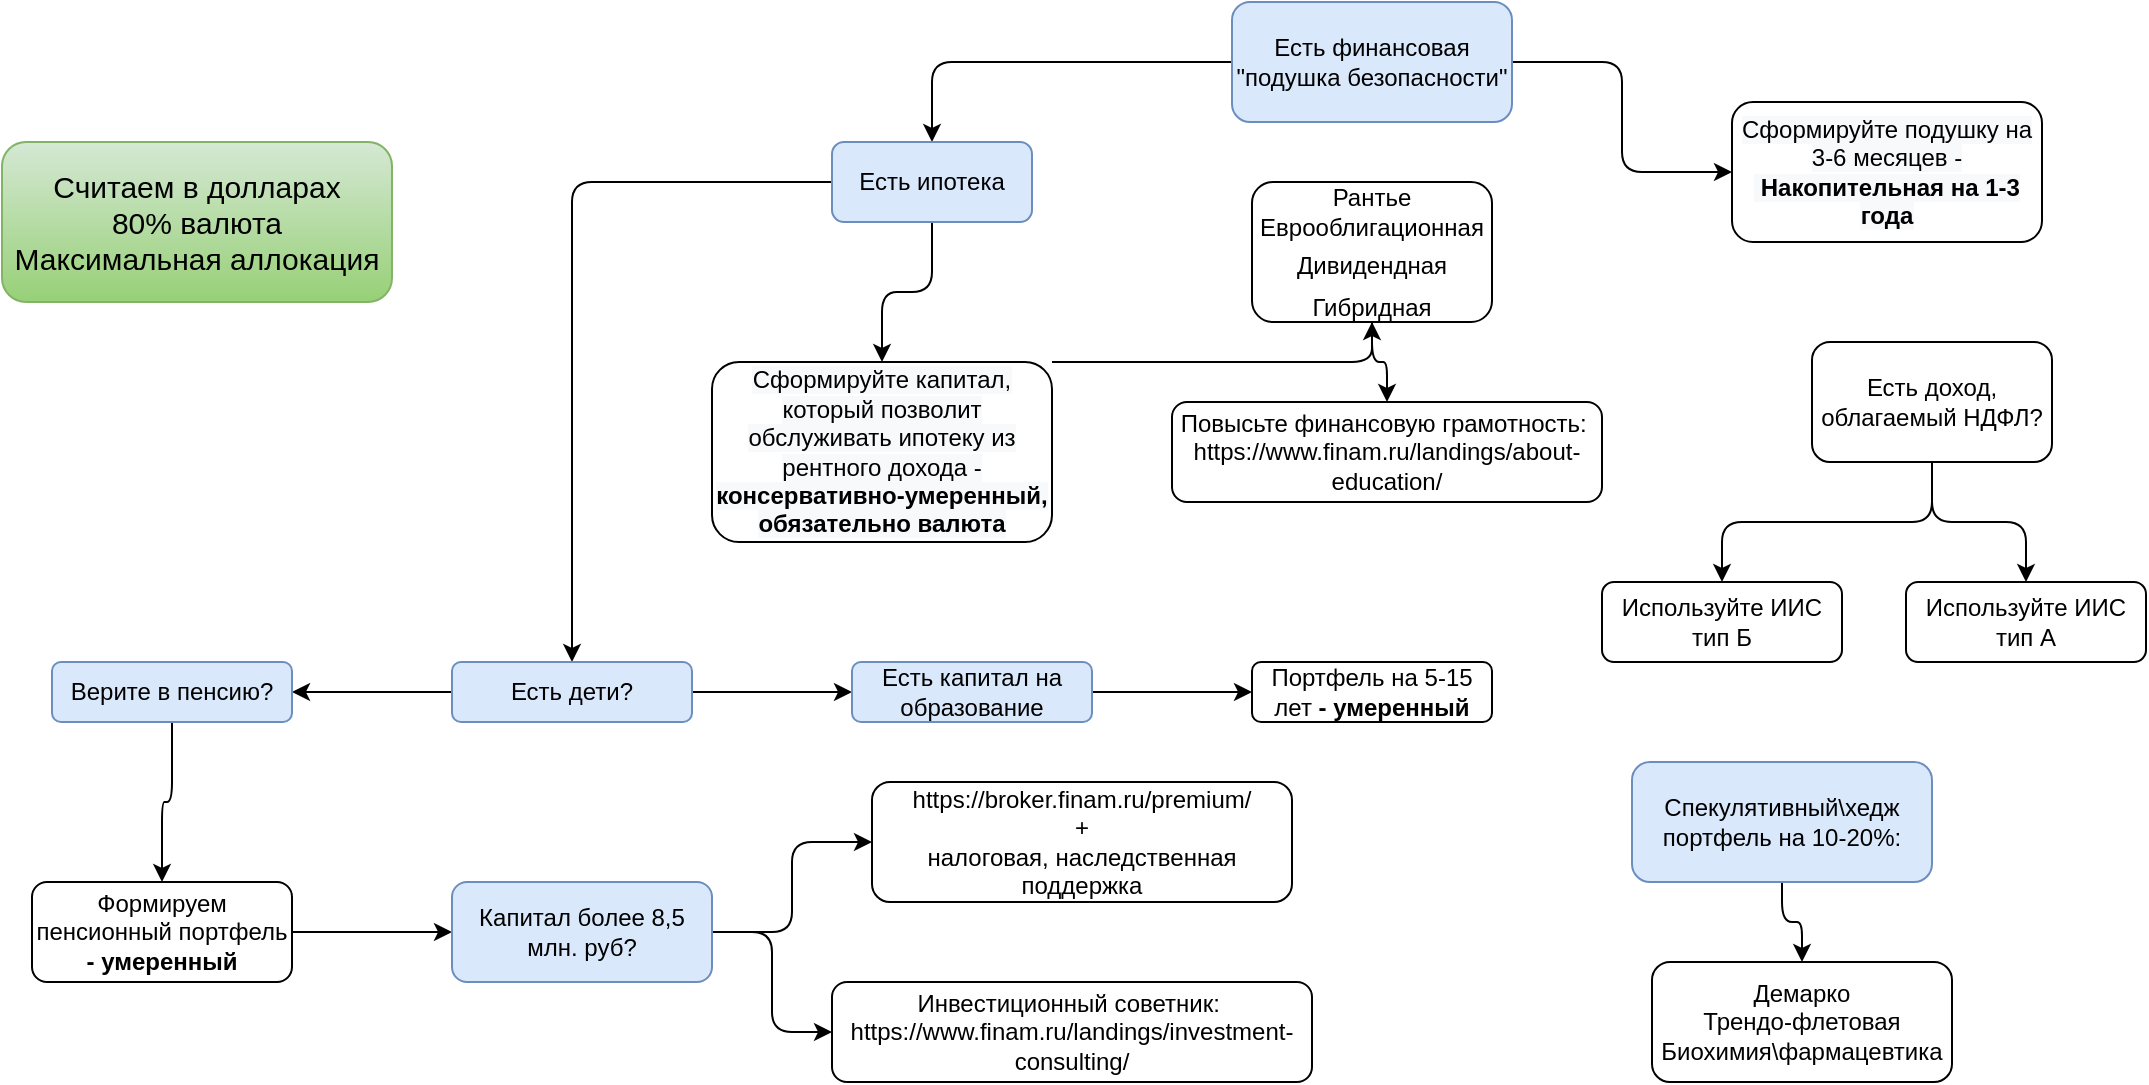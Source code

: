 <mxfile version="14.2.9" type="github">
  <diagram id="C5RBs43oDa-KdzZeNtuy" name="Page-1">
    <mxGraphModel dx="2249" dy="715" grid="1" gridSize="10" guides="1" tooltips="1" connect="1" arrows="1" fold="1" page="1" pageScale="1" pageWidth="827" pageHeight="1169" math="0" shadow="0">
      <root>
        <mxCell id="WIyWlLk6GJQsqaUBKTNV-0" />
        <mxCell id="WIyWlLk6GJQsqaUBKTNV-1" parent="WIyWlLk6GJQsqaUBKTNV-0" />
        <mxCell id="j4OwykT1YIiqYT3F0PSi-14" value="" style="edgeStyle=orthogonalEdgeStyle;curved=0;rounded=1;sketch=0;orthogonalLoop=1;jettySize=auto;html=1;" edge="1" parent="WIyWlLk6GJQsqaUBKTNV-1" source="WIyWlLk6GJQsqaUBKTNV-3" target="j4OwykT1YIiqYT3F0PSi-13">
          <mxGeometry relative="1" as="geometry" />
        </mxCell>
        <mxCell id="j4OwykT1YIiqYT3F0PSi-21" value="" style="edgeStyle=orthogonalEdgeStyle;curved=0;rounded=1;sketch=0;orthogonalLoop=1;jettySize=auto;html=1;" edge="1" parent="WIyWlLk6GJQsqaUBKTNV-1" source="WIyWlLk6GJQsqaUBKTNV-3" target="j4OwykT1YIiqYT3F0PSi-20">
          <mxGeometry relative="1" as="geometry" />
        </mxCell>
        <mxCell id="WIyWlLk6GJQsqaUBKTNV-3" value="&lt;font style=&quot;font-size: 12px&quot;&gt;Есть финансовая &quot;подушка безопасности&quot;&lt;/font&gt;" style="rounded=1;whiteSpace=wrap;html=1;fontSize=12;glass=0;strokeWidth=1;shadow=0;fillColor=#dae8fc;strokeColor=#6c8ebf;" parent="WIyWlLk6GJQsqaUBKTNV-1" vertex="1">
          <mxGeometry x="370" y="10" width="140" height="60" as="geometry" />
        </mxCell>
        <mxCell id="j4OwykT1YIiqYT3F0PSi-12" value="" style="edgeStyle=orthogonalEdgeStyle;curved=0;rounded=1;sketch=0;orthogonalLoop=1;jettySize=auto;html=1;" edge="1" parent="WIyWlLk6GJQsqaUBKTNV-1" source="j4OwykT1YIiqYT3F0PSi-10" target="j4OwykT1YIiqYT3F0PSi-11">
          <mxGeometry relative="1" as="geometry" />
        </mxCell>
        <mxCell id="j4OwykT1YIiqYT3F0PSi-18" value="" style="edgeStyle=orthogonalEdgeStyle;curved=0;rounded=1;sketch=0;orthogonalLoop=1;jettySize=auto;html=1;" edge="1" parent="WIyWlLk6GJQsqaUBKTNV-1" source="j4OwykT1YIiqYT3F0PSi-10" target="j4OwykT1YIiqYT3F0PSi-17">
          <mxGeometry relative="1" as="geometry" />
        </mxCell>
        <mxCell id="j4OwykT1YIiqYT3F0PSi-10" value="&lt;font style=&quot;font-size: 12px&quot;&gt;Есть доход, облагаемый НДФЛ?&lt;/font&gt;" style="rounded=1;whiteSpace=wrap;html=1;fontSize=12;glass=0;strokeWidth=1;shadow=0;" vertex="1" parent="WIyWlLk6GJQsqaUBKTNV-1">
          <mxGeometry x="660" y="180" width="120" height="60" as="geometry" />
        </mxCell>
        <mxCell id="j4OwykT1YIiqYT3F0PSi-11" value="&lt;font style=&quot;font-size: 12px&quot;&gt;Используйте ИИС тип А&lt;/font&gt;" style="rounded=1;whiteSpace=wrap;html=1;fontSize=12;glass=0;strokeWidth=1;shadow=0;" vertex="1" parent="WIyWlLk6GJQsqaUBKTNV-1">
          <mxGeometry x="707" y="300" width="120" height="40" as="geometry" />
        </mxCell>
        <mxCell id="j4OwykT1YIiqYT3F0PSi-13" value="&lt;font style=&quot;font-size: 12px&quot;&gt;&lt;span style=&quot;color: rgb(0 , 0 , 0) ; font-family: &amp;#34;helvetica&amp;#34; ; font-style: normal ; font-weight: 400 ; letter-spacing: normal ; text-align: center ; text-indent: 0px ; text-transform: none ; word-spacing: 0px ; background-color: rgb(248 , 249 , 250) ; display: inline ; float: none&quot;&gt;Сформируйте подушку на 3-6 месяцев -&lt;span&gt;&amp;nbsp;&lt;/span&gt;&lt;/span&gt;&lt;b style=&quot;color: rgb(0 , 0 , 0) ; font-family: &amp;#34;helvetica&amp;#34; ; font-style: normal ; letter-spacing: normal ; text-align: center ; text-indent: 0px ; text-transform: none ; word-spacing: 0px ; background-color: rgb(248 , 249 , 250)&quot;&gt;Накопительная на 1-3 года&lt;/b&gt;&lt;br&gt;&lt;/font&gt;" style="whiteSpace=wrap;html=1;rounded=1;shadow=0;strokeWidth=1;glass=0;" vertex="1" parent="WIyWlLk6GJQsqaUBKTNV-1">
          <mxGeometry x="620" y="60" width="155" height="70" as="geometry" />
        </mxCell>
        <mxCell id="j4OwykT1YIiqYT3F0PSi-17" value="&lt;font style=&quot;font-size: 12px&quot;&gt;Используйте ИИС тип Б&lt;/font&gt;" style="rounded=1;whiteSpace=wrap;html=1;fontSize=12;glass=0;strokeWidth=1;shadow=0;" vertex="1" parent="WIyWlLk6GJQsqaUBKTNV-1">
          <mxGeometry x="555" y="300" width="120" height="40" as="geometry" />
        </mxCell>
        <mxCell id="j4OwykT1YIiqYT3F0PSi-19" value="&lt;span style=&quot;font-size: 26px&quot;&gt;&lt;br&gt;&lt;/span&gt;" style="edgeLabel;html=1;align=center;verticalAlign=middle;resizable=0;points=[];" vertex="1" connectable="0" parent="WIyWlLk6GJQsqaUBKTNV-1">
          <mxGeometry x="270" y="30" as="geometry">
            <mxPoint x="38" y="166" as="offset" />
          </mxGeometry>
        </mxCell>
        <mxCell id="j4OwykT1YIiqYT3F0PSi-33" value="" style="edgeStyle=orthogonalEdgeStyle;curved=0;rounded=1;sketch=0;orthogonalLoop=1;jettySize=auto;html=1;" edge="1" parent="WIyWlLk6GJQsqaUBKTNV-1" source="j4OwykT1YIiqYT3F0PSi-20" target="j4OwykT1YIiqYT3F0PSi-32">
          <mxGeometry relative="1" as="geometry" />
        </mxCell>
        <mxCell id="j4OwykT1YIiqYT3F0PSi-40" value="" style="edgeStyle=orthogonalEdgeStyle;curved=0;rounded=1;sketch=0;orthogonalLoop=1;jettySize=auto;html=1;" edge="1" parent="WIyWlLk6GJQsqaUBKTNV-1" source="j4OwykT1YIiqYT3F0PSi-20" target="j4OwykT1YIiqYT3F0PSi-39">
          <mxGeometry relative="1" as="geometry" />
        </mxCell>
        <mxCell id="j4OwykT1YIiqYT3F0PSi-20" value="&lt;font style=&quot;font-size: 12px&quot;&gt;Есть ипотека&lt;/font&gt;" style="rounded=1;whiteSpace=wrap;html=1;fontSize=12;glass=0;strokeWidth=1;shadow=0;fillColor=#dae8fc;strokeColor=#6c8ebf;" vertex="1" parent="WIyWlLk6GJQsqaUBKTNV-1">
          <mxGeometry x="170" y="80" width="100" height="40" as="geometry" />
        </mxCell>
        <mxCell id="j4OwykT1YIiqYT3F0PSi-28" value="Повысьте финансовую грамотность:&amp;nbsp;&lt;br&gt;https://www.finam.ru/landings/about-education/" style="whiteSpace=wrap;html=1;rounded=1;shadow=0;strokeWidth=1;glass=0;" vertex="1" parent="WIyWlLk6GJQsqaUBKTNV-1">
          <mxGeometry x="340" y="210" width="215" height="50" as="geometry" />
        </mxCell>
        <mxCell id="j4OwykT1YIiqYT3F0PSi-35" value="" style="edgeStyle=orthogonalEdgeStyle;curved=0;rounded=1;sketch=0;orthogonalLoop=1;jettySize=auto;html=1;" edge="1" parent="WIyWlLk6GJQsqaUBKTNV-1" source="j4OwykT1YIiqYT3F0PSi-30" target="j4OwykT1YIiqYT3F0PSi-28">
          <mxGeometry relative="1" as="geometry" />
        </mxCell>
        <mxCell id="j4OwykT1YIiqYT3F0PSi-30" value="&lt;font&gt;Рантье&lt;br&gt;Еврооблигационная&lt;br&gt;&lt;/font&gt;&lt;h2 class=&quot;b-main-title float_left&quot; style=&quot;outline: none ; margin: 0px ; padding: 0px 0px 4px ; font-weight: normal ; font-stretch: normal ; line-height: 1.2 ; font-family: &amp;#34;arial&amp;#34; , sans-serif ; background-color: rgb(255 , 255 , 255)&quot;&gt;&lt;span style=&quot;font-size: 12px&quot;&gt;Дивидендная&lt;/span&gt;&lt;/h2&gt;&lt;div&gt;Гибридная&lt;/div&gt;" style="whiteSpace=wrap;html=1;rounded=1;shadow=0;strokeWidth=1;glass=0;" vertex="1" parent="WIyWlLk6GJQsqaUBKTNV-1">
          <mxGeometry x="380" y="100" width="120" height="70" as="geometry" />
        </mxCell>
        <mxCell id="j4OwykT1YIiqYT3F0PSi-34" value="" style="edgeStyle=orthogonalEdgeStyle;curved=0;rounded=1;sketch=0;orthogonalLoop=1;jettySize=auto;html=1;" edge="1" parent="WIyWlLk6GJQsqaUBKTNV-1" source="j4OwykT1YIiqYT3F0PSi-32" target="j4OwykT1YIiqYT3F0PSi-30">
          <mxGeometry relative="1" as="geometry">
            <Array as="points">
              <mxPoint x="440" y="190" />
            </Array>
          </mxGeometry>
        </mxCell>
        <mxCell id="j4OwykT1YIiqYT3F0PSi-32" value="&lt;span style=&quot;color: rgb(0 , 0 , 0) ; font-family: &amp;#34;helvetica&amp;#34; ; font-size: 12px ; font-style: normal ; font-weight: 400 ; letter-spacing: normal ; text-align: center ; text-indent: 0px ; text-transform: none ; word-spacing: 0px ; background-color: rgb(248 , 249 , 250) ; display: inline ; float: none&quot;&gt;Сформируйте капитал, который позволит обслуживать ипотеку из рентного дохода - &lt;/span&gt;&lt;span style=&quot;color: rgb(0 , 0 , 0) ; font-family: &amp;#34;helvetica&amp;#34; ; font-size: 12px ; font-style: normal ; letter-spacing: normal ; text-align: center ; text-indent: 0px ; text-transform: none ; word-spacing: 0px ; background-color: rgb(248 , 249 , 250) ; display: inline ; float: none&quot;&gt;&lt;b&gt;консервативно-умеренный, обязательно валюта&lt;/b&gt;&lt;/span&gt;" style="whiteSpace=wrap;html=1;rounded=1;shadow=0;strokeWidth=1;glass=0;" vertex="1" parent="WIyWlLk6GJQsqaUBKTNV-1">
          <mxGeometry x="110" y="190" width="170" height="90" as="geometry" />
        </mxCell>
        <mxCell id="j4OwykT1YIiqYT3F0PSi-42" value="" style="edgeStyle=orthogonalEdgeStyle;curved=0;rounded=1;sketch=0;orthogonalLoop=1;jettySize=auto;html=1;" edge="1" parent="WIyWlLk6GJQsqaUBKTNV-1" source="j4OwykT1YIiqYT3F0PSi-39" target="j4OwykT1YIiqYT3F0PSi-41">
          <mxGeometry relative="1" as="geometry" />
        </mxCell>
        <mxCell id="j4OwykT1YIiqYT3F0PSi-44" value="" style="edgeStyle=orthogonalEdgeStyle;curved=0;rounded=1;sketch=0;orthogonalLoop=1;jettySize=auto;html=1;" edge="1" parent="WIyWlLk6GJQsqaUBKTNV-1" source="j4OwykT1YIiqYT3F0PSi-39" target="j4OwykT1YIiqYT3F0PSi-43">
          <mxGeometry relative="1" as="geometry" />
        </mxCell>
        <mxCell id="j4OwykT1YIiqYT3F0PSi-39" value="Есть дети?" style="rounded=1;whiteSpace=wrap;html=1;fontSize=12;glass=0;strokeWidth=1;shadow=0;fillColor=#dae8fc;strokeColor=#6c8ebf;" vertex="1" parent="WIyWlLk6GJQsqaUBKTNV-1">
          <mxGeometry x="-20" y="340" width="120" height="30" as="geometry" />
        </mxCell>
        <mxCell id="j4OwykT1YIiqYT3F0PSi-46" value="" style="edgeStyle=orthogonalEdgeStyle;curved=0;rounded=1;sketch=0;orthogonalLoop=1;jettySize=auto;html=1;" edge="1" parent="WIyWlLk6GJQsqaUBKTNV-1" source="j4OwykT1YIiqYT3F0PSi-41" target="j4OwykT1YIiqYT3F0PSi-45">
          <mxGeometry relative="1" as="geometry" />
        </mxCell>
        <mxCell id="j4OwykT1YIiqYT3F0PSi-41" value="Есть капитал на образование" style="rounded=1;whiteSpace=wrap;html=1;fontSize=12;glass=0;strokeWidth=1;shadow=0;fillColor=#dae8fc;strokeColor=#6c8ebf;" vertex="1" parent="WIyWlLk6GJQsqaUBKTNV-1">
          <mxGeometry x="180" y="340" width="120" height="30" as="geometry" />
        </mxCell>
        <mxCell id="j4OwykT1YIiqYT3F0PSi-50" value="" style="edgeStyle=orthogonalEdgeStyle;curved=0;rounded=1;sketch=0;orthogonalLoop=1;jettySize=auto;html=1;" edge="1" parent="WIyWlLk6GJQsqaUBKTNV-1" source="j4OwykT1YIiqYT3F0PSi-43" target="j4OwykT1YIiqYT3F0PSi-49">
          <mxGeometry relative="1" as="geometry" />
        </mxCell>
        <mxCell id="j4OwykT1YIiqYT3F0PSi-43" value="Верите в пенсию?" style="rounded=1;whiteSpace=wrap;html=1;fontSize=12;glass=0;strokeWidth=1;shadow=0;fillColor=#dae8fc;strokeColor=#6c8ebf;" vertex="1" parent="WIyWlLk6GJQsqaUBKTNV-1">
          <mxGeometry x="-220" y="340" width="120" height="30" as="geometry" />
        </mxCell>
        <mxCell id="j4OwykT1YIiqYT3F0PSi-45" value="Портфель на 5-15 лет &lt;b&gt;- умеренный&lt;/b&gt;" style="rounded=1;whiteSpace=wrap;html=1;fontSize=12;glass=0;strokeWidth=1;shadow=0;" vertex="1" parent="WIyWlLk6GJQsqaUBKTNV-1">
          <mxGeometry x="380" y="340" width="120" height="30" as="geometry" />
        </mxCell>
        <mxCell id="j4OwykT1YIiqYT3F0PSi-52" value="" style="edgeStyle=orthogonalEdgeStyle;curved=0;rounded=1;sketch=0;orthogonalLoop=1;jettySize=auto;html=1;" edge="1" parent="WIyWlLk6GJQsqaUBKTNV-1" source="j4OwykT1YIiqYT3F0PSi-49" target="j4OwykT1YIiqYT3F0PSi-51">
          <mxGeometry relative="1" as="geometry" />
        </mxCell>
        <mxCell id="j4OwykT1YIiqYT3F0PSi-49" value="Формируем пенсионный портфель &lt;b&gt;- умеренный&lt;/b&gt;" style="rounded=1;whiteSpace=wrap;html=1;fontSize=12;glass=0;strokeWidth=1;shadow=0;" vertex="1" parent="WIyWlLk6GJQsqaUBKTNV-1">
          <mxGeometry x="-230" y="450" width="130" height="50" as="geometry" />
        </mxCell>
        <mxCell id="j4OwykT1YIiqYT3F0PSi-54" value="" style="edgeStyle=orthogonalEdgeStyle;curved=0;rounded=1;sketch=0;orthogonalLoop=1;jettySize=auto;html=1;" edge="1" parent="WIyWlLk6GJQsqaUBKTNV-1" source="j4OwykT1YIiqYT3F0PSi-51" target="j4OwykT1YIiqYT3F0PSi-53">
          <mxGeometry relative="1" as="geometry" />
        </mxCell>
        <mxCell id="j4OwykT1YIiqYT3F0PSi-60" value="" style="edgeStyle=orthogonalEdgeStyle;curved=0;rounded=1;sketch=0;orthogonalLoop=1;jettySize=auto;html=1;" edge="1" parent="WIyWlLk6GJQsqaUBKTNV-1" source="j4OwykT1YIiqYT3F0PSi-51" target="j4OwykT1YIiqYT3F0PSi-59">
          <mxGeometry relative="1" as="geometry" />
        </mxCell>
        <mxCell id="j4OwykT1YIiqYT3F0PSi-51" value="Капитал более 8,5 млн. руб?" style="rounded=1;whiteSpace=wrap;html=1;fontSize=12;glass=0;strokeWidth=1;shadow=0;fillColor=#dae8fc;strokeColor=#6c8ebf;" vertex="1" parent="WIyWlLk6GJQsqaUBKTNV-1">
          <mxGeometry x="-20" y="450" width="130" height="50" as="geometry" />
        </mxCell>
        <mxCell id="j4OwykT1YIiqYT3F0PSi-53" value="https://broker.finam.ru/premium/&lt;br&gt;+&lt;br&gt;налоговая, наследственная поддержка" style="rounded=1;whiteSpace=wrap;html=1;fontSize=12;glass=0;strokeWidth=1;shadow=0;" vertex="1" parent="WIyWlLk6GJQsqaUBKTNV-1">
          <mxGeometry x="190" y="400" width="210" height="60" as="geometry" />
        </mxCell>
        <mxCell id="j4OwykT1YIiqYT3F0PSi-59" value="Инвестиционный советник:&amp;nbsp;&lt;br&gt;https://www.finam.ru/landings/investment-consulting/" style="rounded=1;whiteSpace=wrap;html=1;fontSize=12;glass=0;strokeWidth=1;shadow=0;" vertex="1" parent="WIyWlLk6GJQsqaUBKTNV-1">
          <mxGeometry x="170" y="500" width="240" height="50" as="geometry" />
        </mxCell>
        <mxCell id="j4OwykT1YIiqYT3F0PSi-63" value="" style="edgeStyle=orthogonalEdgeStyle;curved=0;rounded=1;sketch=0;orthogonalLoop=1;jettySize=auto;html=1;" edge="1" parent="WIyWlLk6GJQsqaUBKTNV-1" source="j4OwykT1YIiqYT3F0PSi-61" target="j4OwykT1YIiqYT3F0PSi-62">
          <mxGeometry relative="1" as="geometry" />
        </mxCell>
        <mxCell id="j4OwykT1YIiqYT3F0PSi-61" value="Спекулятивный\хедж портфель на 10-20%:" style="rounded=1;whiteSpace=wrap;html=1;fontSize=12;glass=0;strokeWidth=1;shadow=0;fillColor=#dae8fc;strokeColor=#6c8ebf;" vertex="1" parent="WIyWlLk6GJQsqaUBKTNV-1">
          <mxGeometry x="570" y="390" width="150" height="60" as="geometry" />
        </mxCell>
        <mxCell id="j4OwykT1YIiqYT3F0PSi-62" value="Демарко&lt;br&gt;Трендо-флетовая&lt;br&gt;Биохимия\фармацевтика" style="rounded=1;whiteSpace=wrap;html=1;fontSize=12;glass=0;strokeWidth=1;shadow=0;" vertex="1" parent="WIyWlLk6GJQsqaUBKTNV-1">
          <mxGeometry x="580" y="490" width="150" height="60" as="geometry" />
        </mxCell>
        <mxCell id="j4OwykT1YIiqYT3F0PSi-71" value="&lt;font style=&quot;font-size: 15px&quot;&gt;Считаем в долларах&lt;br&gt;80% валюта&lt;br&gt;Максимальная аллокация&lt;/font&gt;" style="rounded=1;whiteSpace=wrap;html=1;fontSize=12;glass=0;strokeWidth=1;shadow=0;fillColor=#d5e8d4;strokeColor=#82b366;gradientColor=#97d077;" vertex="1" parent="WIyWlLk6GJQsqaUBKTNV-1">
          <mxGeometry x="-245" y="80" width="195" height="80" as="geometry" />
        </mxCell>
      </root>
    </mxGraphModel>
  </diagram>
</mxfile>
